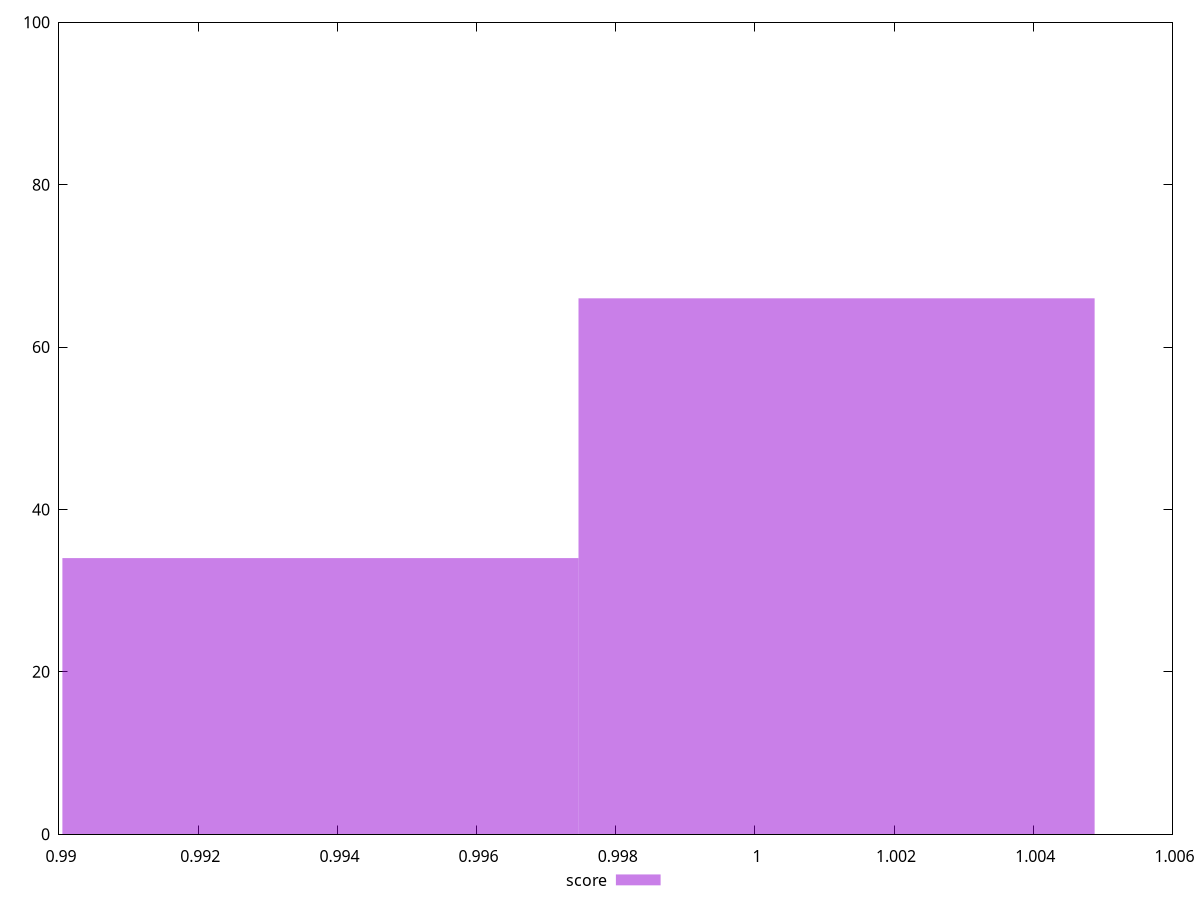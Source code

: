 reset
set terminal svg size 640, 490 enhanced background rgb 'white'
set output "reprap/first-cpu-idle/samples/pages+cached+noexternal+nofonts/score/histogram.svg"

$score <<EOF
1.0011728605676435 66
0.9937567653041796 34
EOF

set key outside below
set boxwidth 0.007416095263464027
set yrange [0:100]
set style fill transparent solid 0.5 noborder

plot \
  $score title "score" with boxes, \


reset
